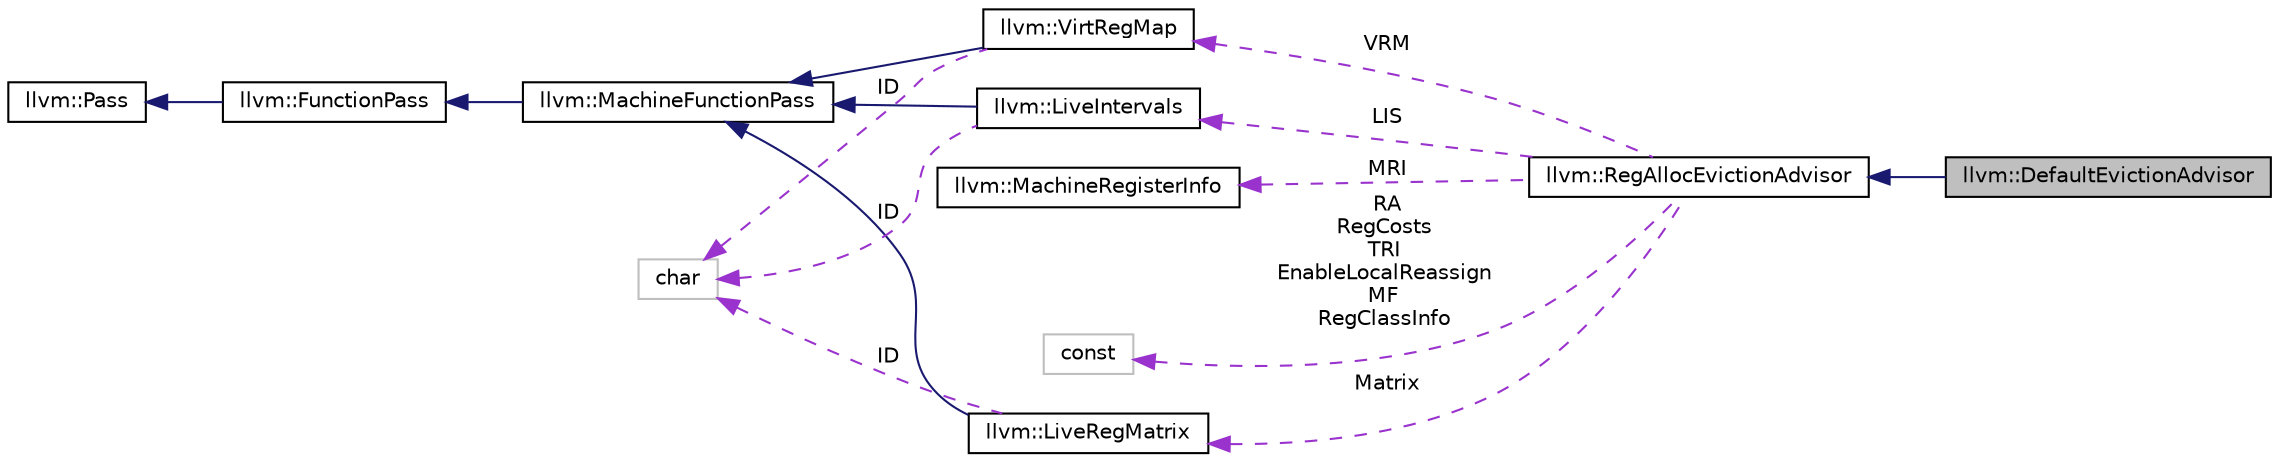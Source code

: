 digraph "llvm::DefaultEvictionAdvisor"
{
 // LATEX_PDF_SIZE
  bgcolor="transparent";
  edge [fontname="Helvetica",fontsize="10",labelfontname="Helvetica",labelfontsize="10"];
  node [fontname="Helvetica",fontsize="10",shape=record];
  rankdir="LR";
  Node1 [label="llvm::DefaultEvictionAdvisor",height=0.2,width=0.4,color="black", fillcolor="grey75", style="filled", fontcolor="black",tooltip=" "];
  Node2 -> Node1 [dir="back",color="midnightblue",fontsize="10",style="solid",fontname="Helvetica"];
  Node2 [label="llvm::RegAllocEvictionAdvisor",height=0.2,width=0.4,color="black",URL="$classllvm_1_1RegAllocEvictionAdvisor.html",tooltip=" "];
  Node3 -> Node2 [dir="back",color="darkorchid3",fontsize="10",style="dashed",label=" Matrix" ,fontname="Helvetica"];
  Node3 [label="llvm::LiveRegMatrix",height=0.2,width=0.4,color="black",URL="$classllvm_1_1LiveRegMatrix.html",tooltip=" "];
  Node4 -> Node3 [dir="back",color="midnightblue",fontsize="10",style="solid",fontname="Helvetica"];
  Node4 [label="llvm::MachineFunctionPass",height=0.2,width=0.4,color="black",URL="$classllvm_1_1MachineFunctionPass.html",tooltip="MachineFunctionPass - This class adapts the FunctionPass interface to allow convenient creation of pa..."];
  Node5 -> Node4 [dir="back",color="midnightblue",fontsize="10",style="solid",fontname="Helvetica"];
  Node5 [label="llvm::FunctionPass",height=0.2,width=0.4,color="black",URL="$classllvm_1_1FunctionPass.html",tooltip="FunctionPass class - This class is used to implement most global optimizations."];
  Node6 -> Node5 [dir="back",color="midnightblue",fontsize="10",style="solid",fontname="Helvetica"];
  Node6 [label="llvm::Pass",height=0.2,width=0.4,color="black",URL="$classllvm_1_1Pass.html",tooltip="Pass interface - Implemented by all 'passes'."];
  Node7 -> Node3 [dir="back",color="darkorchid3",fontsize="10",style="dashed",label=" ID" ,fontname="Helvetica"];
  Node7 [label="char",height=0.2,width=0.4,color="grey75",tooltip=" "];
  Node8 -> Node2 [dir="back",color="darkorchid3",fontsize="10",style="dashed",label=" LIS" ,fontname="Helvetica"];
  Node8 [label="llvm::LiveIntervals",height=0.2,width=0.4,color="black",URL="$classllvm_1_1LiveIntervals.html",tooltip=" "];
  Node4 -> Node8 [dir="back",color="midnightblue",fontsize="10",style="solid",fontname="Helvetica"];
  Node7 -> Node8 [dir="back",color="darkorchid3",fontsize="10",style="dashed",label=" ID" ,fontname="Helvetica"];
  Node9 -> Node2 [dir="back",color="darkorchid3",fontsize="10",style="dashed",label=" MRI" ,fontname="Helvetica"];
  Node9 [label="llvm::MachineRegisterInfo",height=0.2,width=0.4,color="black",URL="$classllvm_1_1MachineRegisterInfo.html",tooltip="MachineRegisterInfo - Keep track of information for virtual and physical registers,..."];
  Node10 -> Node2 [dir="back",color="darkorchid3",fontsize="10",style="dashed",label=" RA\nRegCosts\nTRI\nEnableLocalReassign\nMF\nRegClassInfo" ,fontname="Helvetica"];
  Node10 [label="const",height=0.2,width=0.4,color="grey75",tooltip=" "];
  Node11 -> Node2 [dir="back",color="darkorchid3",fontsize="10",style="dashed",label=" VRM" ,fontname="Helvetica"];
  Node11 [label="llvm::VirtRegMap",height=0.2,width=0.4,color="black",URL="$classllvm_1_1VirtRegMap.html",tooltip=" "];
  Node4 -> Node11 [dir="back",color="midnightblue",fontsize="10",style="solid",fontname="Helvetica"];
  Node7 -> Node11 [dir="back",color="darkorchid3",fontsize="10",style="dashed",label=" ID" ,fontname="Helvetica"];
}
